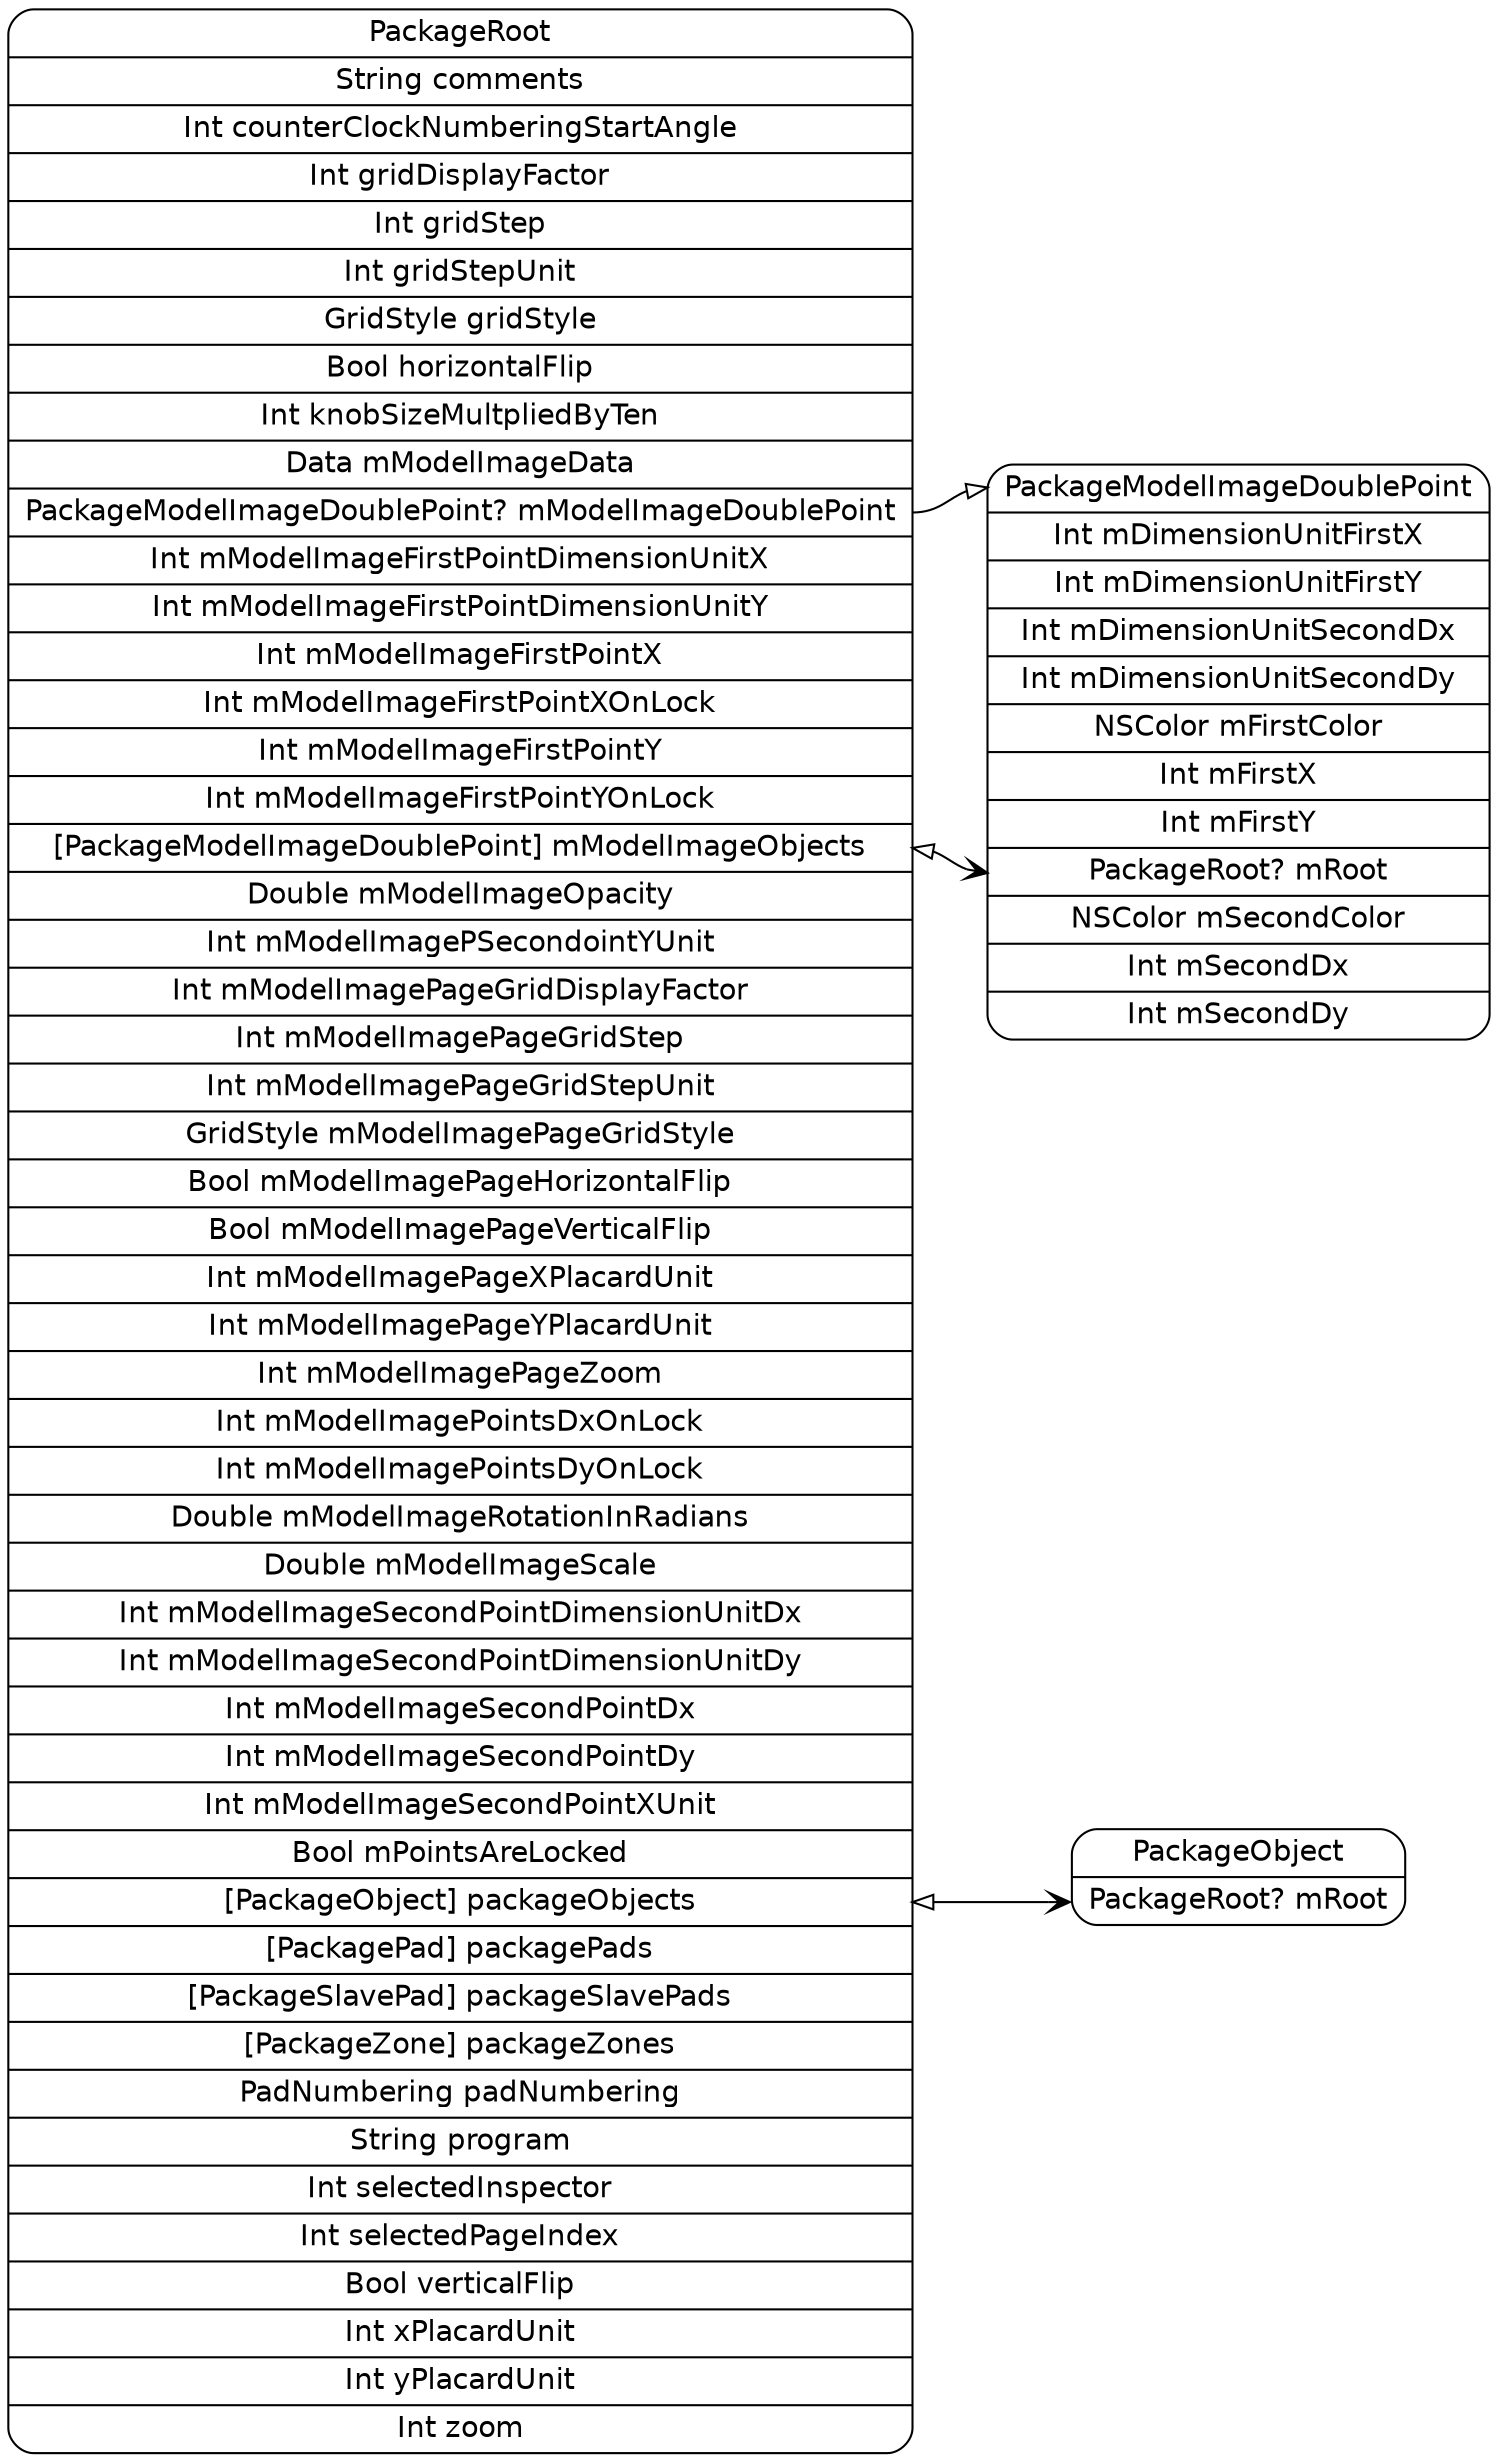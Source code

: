 digraph G {
  rankdir=LR ;
  node [shape=record fontname=helvetica style=rounded] ;
  PackageRoot[label="<PackageRoot>PackageRoot|String comments|Int counterClockNumberingStartAngle|Int gridDisplayFactor|Int gridStep|Int gridStepUnit|GridStyle gridStyle|Bool horizontalFlip|Int knobSizeMultpliedByTen|Data mModelImageData|<mModelImageDoublePoint>PackageModelImageDoublePoint? mModelImageDoublePoint|Int mModelImageFirstPointDimensionUnitX|Int mModelImageFirstPointDimensionUnitY|Int mModelImageFirstPointX|Int mModelImageFirstPointXOnLock|Int mModelImageFirstPointY|Int mModelImageFirstPointYOnLock|<mModelImageObjects>[PackageModelImageDoublePoint] mModelImageObjects|Double mModelImageOpacity|Int mModelImagePSecondointYUnit|Int mModelImagePageGridDisplayFactor|Int mModelImagePageGridStep|Int mModelImagePageGridStepUnit|GridStyle mModelImagePageGridStyle|Bool mModelImagePageHorizontalFlip|Bool mModelImagePageVerticalFlip|Int mModelImagePageXPlacardUnit|Int mModelImagePageYPlacardUnit|Int mModelImagePageZoom|Int mModelImagePointsDxOnLock|Int mModelImagePointsDyOnLock|Double mModelImageRotationInRadians|Double mModelImageScale|Int mModelImageSecondPointDimensionUnitDx|Int mModelImageSecondPointDimensionUnitDy|Int mModelImageSecondPointDx|Int mModelImageSecondPointDy|Int mModelImageSecondPointXUnit|Bool mPointsAreLocked|<packageObjects>[PackageObject] packageObjects|<packagePads>[PackagePad] packagePads|<packageSlavePads>[PackageSlavePad] packageSlavePads|<packageZones>[PackageZone] packageZones|PadNumbering padNumbering|String program|Int selectedInspector|Int selectedPageIndex|Bool verticalFlip|Int xPlacardUnit|Int yPlacardUnit|Int zoom"] ;
  PackageObject[label="<PackageObject>PackageObject|<mRoot>PackageRoot? mRoot"] ;
  PackageModelImageDoublePoint[label="<PackageModelImageDoublePoint>PackageModelImageDoublePoint|Int mDimensionUnitFirstX|Int mDimensionUnitFirstY|Int mDimensionUnitSecondDx|Int mDimensionUnitSecondDy|NSColor mFirstColor|Int mFirstX|Int mFirstY|<mRoot>PackageRoot? mRoot|NSColor mSecondColor|Int mSecondDx|Int mSecondDy"] ;
  PackageRoot:mModelImageDoublePoint -> PackageModelImageDoublePoint:PackageModelImageDoublePoint [dir=both arrowtail=none arrowhead=onormal] ;
  PackageRoot:mModelImageObjects -> PackageModelImageDoublePoint:mRoot [dir=both arrowtail=onormal arrowhead=vee] ;
  PackageRoot:packageObjects -> PackageObject:mRoot [dir=both arrowtail=onormal arrowhead=vee] ;
}

